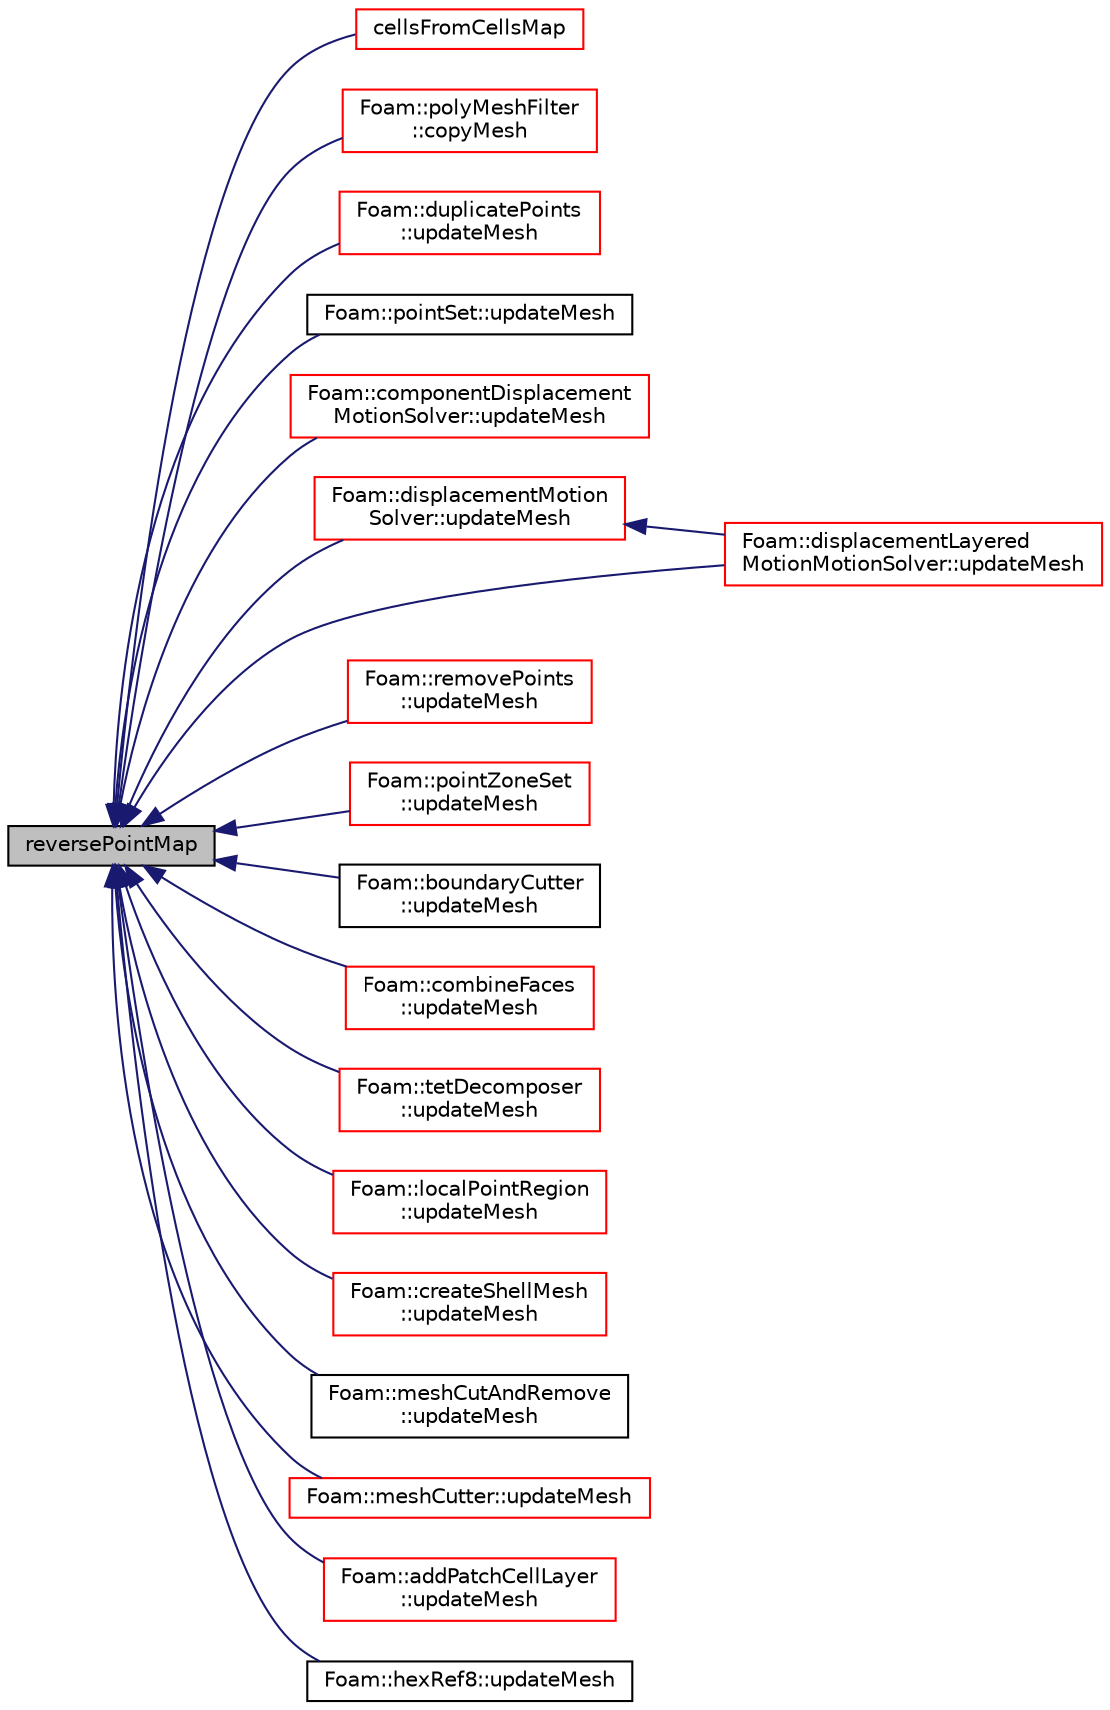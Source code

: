 digraph "reversePointMap"
{
  bgcolor="transparent";
  edge [fontname="Helvetica",fontsize="10",labelfontname="Helvetica",labelfontsize="10"];
  node [fontname="Helvetica",fontsize="10",shape=record];
  rankdir="LR";
  Node1 [label="reversePointMap",height=0.2,width=0.4,color="black", fillcolor="grey75", style="filled", fontcolor="black"];
  Node1 -> Node2 [dir="back",color="midnightblue",fontsize="10",style="solid",fontname="Helvetica"];
  Node2 [label="cellsFromCellsMap",height=0.2,width=0.4,color="red",URL="$a01467.html#a7013a059eda3e425d2fa053a0e52388e",tooltip="Cells originating from cells. "];
  Node1 -> Node3 [dir="back",color="midnightblue",fontsize="10",style="solid",fontname="Helvetica"];
  Node3 [label="Foam::polyMeshFilter\l::copyMesh",height=0.2,width=0.4,color="red",URL="$a01961.html#a6d46f578539dd45f89a6ea89738c75b5",tooltip="Return a copy of an fvMesh. "];
  Node1 -> Node4 [dir="back",color="midnightblue",fontsize="10",style="solid",fontname="Helvetica"];
  Node4 [label="Foam::duplicatePoints\l::updateMesh",height=0.2,width=0.4,color="red",URL="$a00600.html#ad57565956fd4064299f4bd3c4eebb1d4",tooltip="Force recalculation of locally stored data on topological change. "];
  Node1 -> Node5 [dir="back",color="midnightblue",fontsize="10",style="solid",fontname="Helvetica"];
  Node5 [label="Foam::pointSet::updateMesh",height=0.2,width=0.4,color="black",URL="$a01941.html#ac7d581e56f61ad4d997421e3a7470d42",tooltip="Update any stored data for new labels. "];
  Node1 -> Node6 [dir="back",color="midnightblue",fontsize="10",style="solid",fontname="Helvetica"];
  Node6 [label="Foam::componentDisplacement\lMotionSolver::updateMesh",height=0.2,width=0.4,color="red",URL="$a00326.html#ad57565956fd4064299f4bd3c4eebb1d4",tooltip="Update local data for topology changes. "];
  Node1 -> Node7 [dir="back",color="midnightblue",fontsize="10",style="solid",fontname="Helvetica"];
  Node7 [label="Foam::displacementMotion\lSolver::updateMesh",height=0.2,width=0.4,color="red",URL="$a00559.html#ad57565956fd4064299f4bd3c4eebb1d4",tooltip="Update local data for topology changes. "];
  Node7 -> Node8 [dir="back",color="midnightblue",fontsize="10",style="solid",fontname="Helvetica"];
  Node8 [label="Foam::displacementLayered\lMotionMotionSolver::updateMesh",height=0.2,width=0.4,color="red",URL="$a00557.html#ad57565956fd4064299f4bd3c4eebb1d4",tooltip="Update topology. "];
  Node1 -> Node9 [dir="back",color="midnightblue",fontsize="10",style="solid",fontname="Helvetica"];
  Node9 [label="Foam::removePoints\l::updateMesh",height=0.2,width=0.4,color="red",URL="$a02218.html#ad57565956fd4064299f4bd3c4eebb1d4",tooltip="Force recalculation of locally stored data on topological change. "];
  Node1 -> Node10 [dir="back",color="midnightblue",fontsize="10",style="solid",fontname="Helvetica"];
  Node10 [label="Foam::pointZoneSet\l::updateMesh",height=0.2,width=0.4,color="red",URL="$a01948.html#ac7d581e56f61ad4d997421e3a7470d42",tooltip="Update any stored data for new labels. "];
  Node1 -> Node8 [dir="back",color="midnightblue",fontsize="10",style="solid",fontname="Helvetica"];
  Node1 -> Node11 [dir="back",color="midnightblue",fontsize="10",style="solid",fontname="Helvetica"];
  Node11 [label="Foam::boundaryCutter\l::updateMesh",height=0.2,width=0.4,color="black",URL="$a00148.html#ad57565956fd4064299f4bd3c4eebb1d4",tooltip="Force recalculation of locally stored data on topological change. "];
  Node1 -> Node12 [dir="back",color="midnightblue",fontsize="10",style="solid",fontname="Helvetica"];
  Node12 [label="Foam::combineFaces\l::updateMesh",height=0.2,width=0.4,color="red",URL="$a00314.html#ad57565956fd4064299f4bd3c4eebb1d4",tooltip="Force recalculation of locally stored data on topological change. "];
  Node1 -> Node13 [dir="back",color="midnightblue",fontsize="10",style="solid",fontname="Helvetica"];
  Node13 [label="Foam::tetDecomposer\l::updateMesh",height=0.2,width=0.4,color="red",URL="$a02657.html#ad57565956fd4064299f4bd3c4eebb1d4",tooltip="Force recalculation of locally stored data on topological change. "];
  Node1 -> Node14 [dir="back",color="midnightblue",fontsize="10",style="solid",fontname="Helvetica"];
  Node14 [label="Foam::localPointRegion\l::updateMesh",height=0.2,width=0.4,color="red",URL="$a01412.html#ad57565956fd4064299f4bd3c4eebb1d4",tooltip="Force recalculation of locally stored data on topological change. "];
  Node1 -> Node15 [dir="back",color="midnightblue",fontsize="10",style="solid",fontname="Helvetica"];
  Node15 [label="Foam::createShellMesh\l::updateMesh",height=0.2,width=0.4,color="red",URL="$a00438.html#ad57565956fd4064299f4bd3c4eebb1d4",tooltip="Update any locally stored mesh information. "];
  Node1 -> Node16 [dir="back",color="midnightblue",fontsize="10",style="solid",fontname="Helvetica"];
  Node16 [label="Foam::meshCutAndRemove\l::updateMesh",height=0.2,width=0.4,color="black",URL="$a01500.html#ad57565956fd4064299f4bd3c4eebb1d4",tooltip="Force recalculation of locally stored data on topological change. "];
  Node1 -> Node17 [dir="back",color="midnightblue",fontsize="10",style="solid",fontname="Helvetica"];
  Node17 [label="Foam::meshCutter::updateMesh",height=0.2,width=0.4,color="red",URL="$a01501.html#ad57565956fd4064299f4bd3c4eebb1d4",tooltip="Force recalculation of locally stored data on topological change. "];
  Node1 -> Node18 [dir="back",color="midnightblue",fontsize="10",style="solid",fontname="Helvetica"];
  Node18 [label="Foam::addPatchCellLayer\l::updateMesh",height=0.2,width=0.4,color="red",URL="$a00024.html#a4135904645ee6121424859ea1107833b",tooltip="Update any locally stored mesh information. Gets additional. "];
  Node1 -> Node19 [dir="back",color="midnightblue",fontsize="10",style="solid",fontname="Helvetica"];
  Node19 [label="Foam::hexRef8::updateMesh",height=0.2,width=0.4,color="black",URL="$a01026.html#a97c9017fa6ef5f8319a5d64bdf3fd1b6",tooltip="Update local numbering + undo. "];
}
